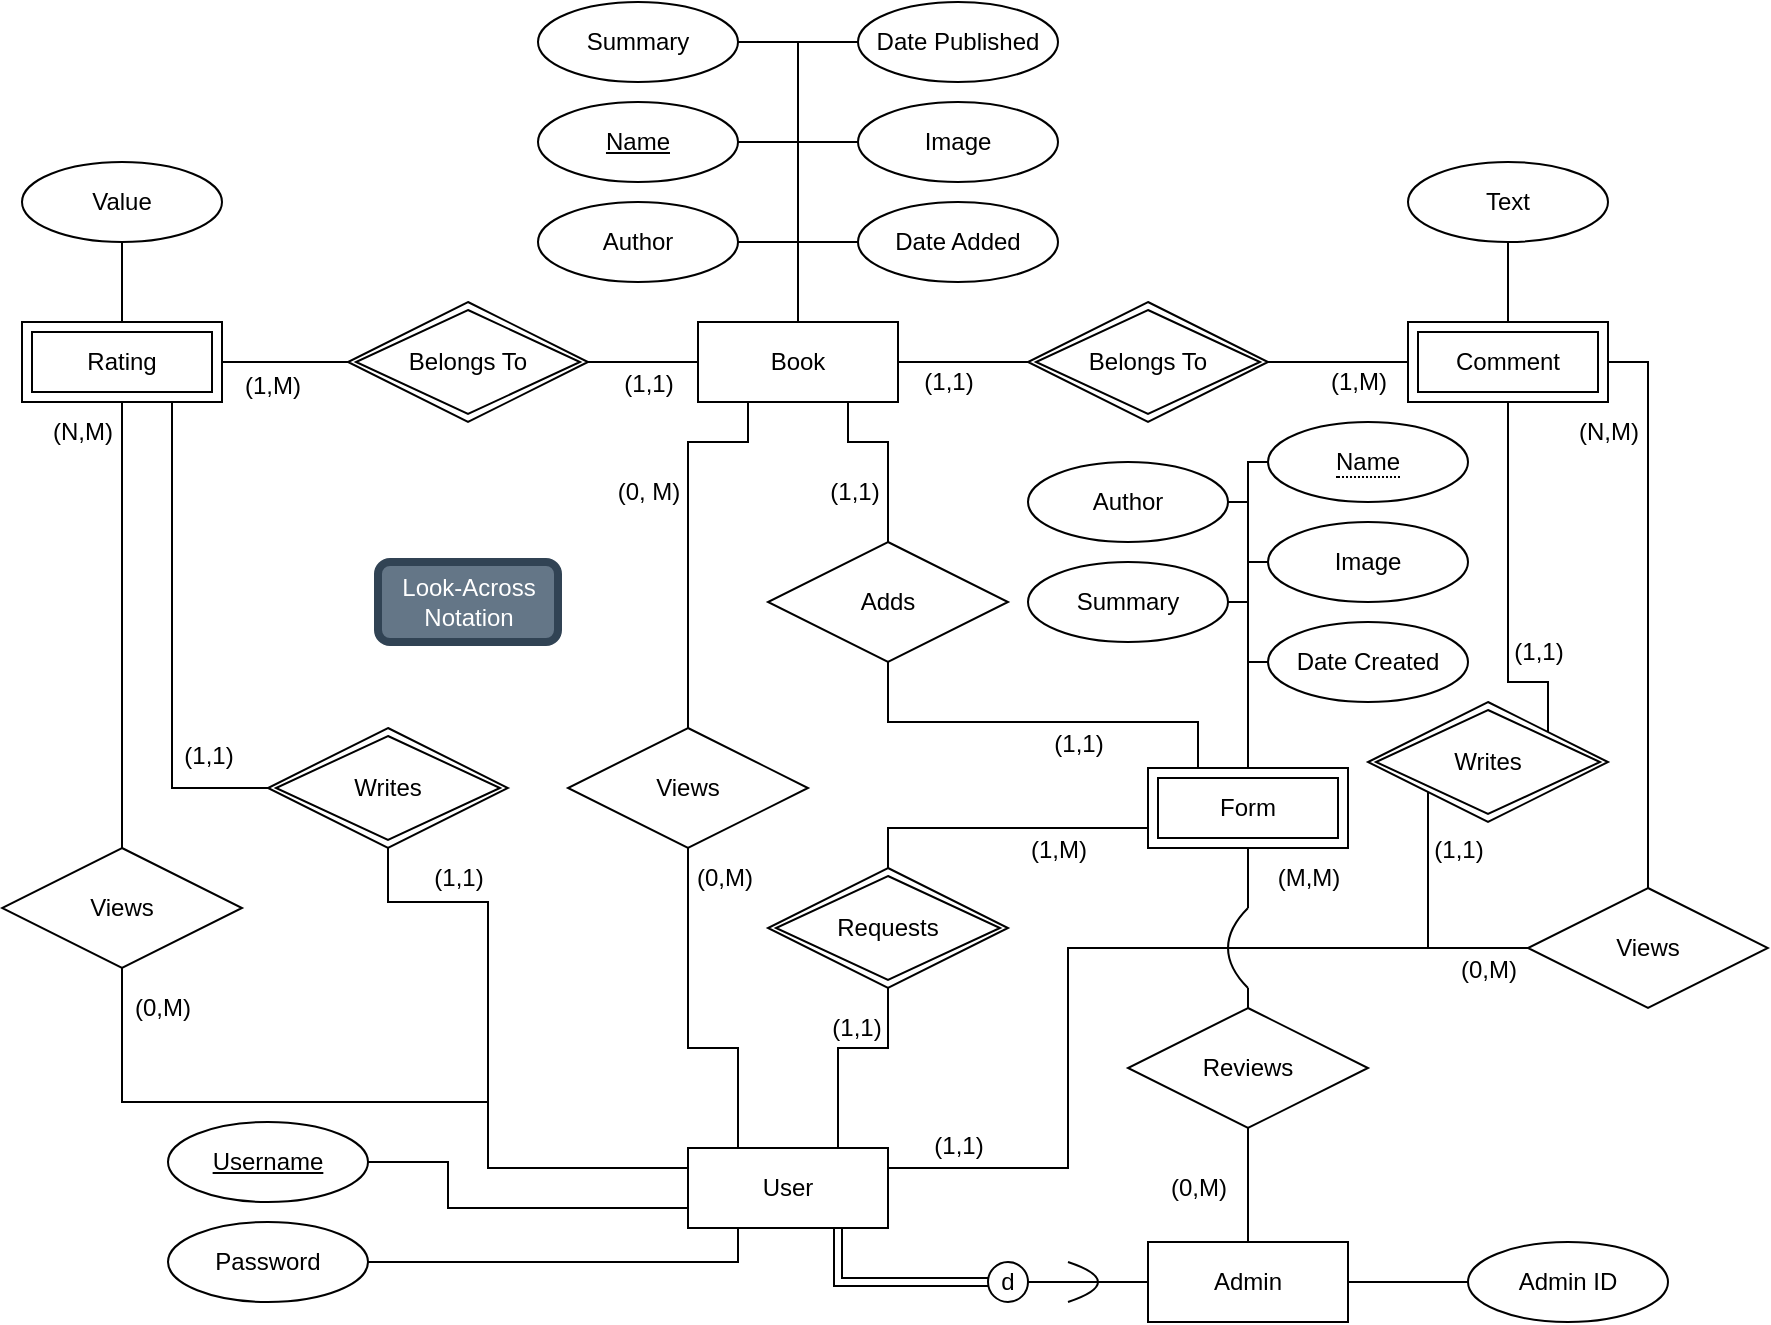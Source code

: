 <mxfile>
    <diagram id="R2lEEEUBdFMjLlhIrx00" name="Page-1">
        <mxGraphModel dx="405" dy="381" grid="1" gridSize="10" guides="1" tooltips="1" connect="1" arrows="1" fold="1" page="1" pageScale="1" pageWidth="1654" pageHeight="2336" math="0" shadow="0" extFonts="Permanent Marker^https://fonts.googleapis.com/css?family=Permanent+Marker">
            <root>
                <mxCell id="0"/>
                <mxCell id="1" parent="0"/>
                <mxCell id="_qxPgumP9IlU6FrScyzH-1" value="&lt;div&gt;Book&lt;/div&gt;" style="whiteSpace=wrap;html=1;align=center;" parent="1" vertex="1">
                    <mxGeometry x="375" y="350" width="100" height="40" as="geometry"/>
                </mxCell>
                <mxCell id="_qxPgumP9IlU6FrScyzH-5" style="edgeStyle=orthogonalEdgeStyle;rounded=0;orthogonalLoop=1;jettySize=auto;html=1;exitX=1;exitY=0.5;exitDx=0;exitDy=0;entryX=0.5;entryY=0;entryDx=0;entryDy=0;endArrow=none;endFill=0;" parent="1" source="_qxPgumP9IlU6FrScyzH-2" target="_qxPgumP9IlU6FrScyzH-1" edge="1">
                    <mxGeometry relative="1" as="geometry">
                        <mxPoint x="395" y="289.96" as="sourcePoint"/>
                        <mxPoint x="425" y="379.96" as="targetPoint"/>
                        <Array as="points">
                            <mxPoint x="425" y="260"/>
                        </Array>
                    </mxGeometry>
                </mxCell>
                <mxCell id="_qxPgumP9IlU6FrScyzH-2" value="Name" style="ellipse;whiteSpace=wrap;html=1;align=center;fontStyle=4;" parent="1" vertex="1">
                    <mxGeometry x="295" y="240" width="100" height="40" as="geometry"/>
                </mxCell>
                <mxCell id="_qxPgumP9IlU6FrScyzH-6" value="&lt;div&gt;Author&lt;/div&gt;" style="ellipse;whiteSpace=wrap;html=1;align=center;" parent="1" vertex="1">
                    <mxGeometry x="295" y="290" width="100" height="40" as="geometry"/>
                </mxCell>
                <mxCell id="_qxPgumP9IlU6FrScyzH-7" value="Date Added" style="ellipse;whiteSpace=wrap;html=1;align=center;" parent="1" vertex="1">
                    <mxGeometry x="455" y="290" width="100" height="40" as="geometry"/>
                </mxCell>
                <mxCell id="_qxPgumP9IlU6FrScyzH-10" value="" style="edgeStyle=orthogonalEdgeStyle;rounded=0;orthogonalLoop=1;jettySize=auto;html=1;exitX=1;exitY=0.5;exitDx=0;exitDy=0;entryX=0.5;entryY=0;entryDx=0;entryDy=0;endArrow=none;endFill=0;" parent="1" source="_qxPgumP9IlU6FrScyzH-6" target="_qxPgumP9IlU6FrScyzH-1" edge="1">
                    <mxGeometry relative="1" as="geometry">
                        <mxPoint x="535" y="310" as="sourcePoint"/>
                        <mxPoint x="455" y="380" as="targetPoint"/>
                        <Array as="points">
                            <mxPoint x="425" y="310"/>
                        </Array>
                    </mxGeometry>
                </mxCell>
                <mxCell id="_qxPgumP9IlU6FrScyzH-11" value="" style="edgeStyle=orthogonalEdgeStyle;rounded=0;orthogonalLoop=1;jettySize=auto;html=1;endArrow=none;endFill=0;entryX=0.5;entryY=0;entryDx=0;entryDy=0;exitX=0;exitY=0.5;exitDx=0;exitDy=0;" parent="1" source="_qxPgumP9IlU6FrScyzH-7" target="_qxPgumP9IlU6FrScyzH-1" edge="1">
                    <mxGeometry relative="1" as="geometry">
                        <mxPoint x="485" y="260" as="sourcePoint"/>
                        <mxPoint x="465" y="280" as="targetPoint"/>
                        <Array as="points">
                            <mxPoint x="455" y="310"/>
                            <mxPoint x="425" y="310"/>
                        </Array>
                    </mxGeometry>
                </mxCell>
                <mxCell id="_qxPgumP9IlU6FrScyzH-14" style="edgeStyle=orthogonalEdgeStyle;rounded=0;orthogonalLoop=1;jettySize=auto;html=1;exitX=0;exitY=0.5;exitDx=0;exitDy=0;entryX=0.5;entryY=0;entryDx=0;entryDy=0;endArrow=none;endFill=0;" parent="1" source="_qxPgumP9IlU6FrScyzH-12" target="_qxPgumP9IlU6FrScyzH-1" edge="1">
                    <mxGeometry relative="1" as="geometry"/>
                </mxCell>
                <mxCell id="_qxPgumP9IlU6FrScyzH-12" value="Image" style="ellipse;whiteSpace=wrap;html=1;align=center;" parent="1" vertex="1">
                    <mxGeometry x="455" y="240" width="100" height="40" as="geometry"/>
                </mxCell>
                <mxCell id="_qxPgumP9IlU6FrScyzH-16" value="Rating" style="shape=ext;margin=3;double=1;whiteSpace=wrap;html=1;align=center;" parent="1" vertex="1">
                    <mxGeometry x="37" y="350" width="100" height="40" as="geometry"/>
                </mxCell>
                <mxCell id="_qxPgumP9IlU6FrScyzH-17" value="&lt;div&gt;Comment&lt;/div&gt;" style="shape=ext;margin=3;double=1;whiteSpace=wrap;html=1;align=center;" parent="1" vertex="1">
                    <mxGeometry x="730" y="350" width="100" height="40" as="geometry"/>
                </mxCell>
                <mxCell id="_qxPgumP9IlU6FrScyzH-19" value="&lt;div&gt;Belongs To&lt;/div&gt;" style="shape=rhombus;double=1;perimeter=rhombusPerimeter;whiteSpace=wrap;html=1;align=center;" parent="1" vertex="1">
                    <mxGeometry x="200" y="340" width="120" height="60" as="geometry"/>
                </mxCell>
                <mxCell id="_qxPgumP9IlU6FrScyzH-20" value="Belongs To" style="shape=rhombus;double=1;perimeter=rhombusPerimeter;whiteSpace=wrap;html=1;align=center;" parent="1" vertex="1">
                    <mxGeometry x="540" y="340" width="120" height="60" as="geometry"/>
                </mxCell>
                <mxCell id="_qxPgumP9IlU6FrScyzH-21" value="" style="endArrow=none;html=1;rounded=0;exitX=1;exitY=0.5;exitDx=0;exitDy=0;entryX=0;entryY=0.5;entryDx=0;entryDy=0;" parent="1" source="_qxPgumP9IlU6FrScyzH-16" target="_qxPgumP9IlU6FrScyzH-19" edge="1">
                    <mxGeometry relative="1" as="geometry">
                        <mxPoint x="330" y="430" as="sourcePoint"/>
                        <mxPoint x="490" y="430" as="targetPoint"/>
                    </mxGeometry>
                </mxCell>
                <mxCell id="_qxPgumP9IlU6FrScyzH-22" value="" style="endArrow=none;html=1;rounded=0;exitX=1;exitY=0.5;exitDx=0;exitDy=0;entryX=0;entryY=0.5;entryDx=0;entryDy=0;" parent="1" source="_qxPgumP9IlU6FrScyzH-19" target="_qxPgumP9IlU6FrScyzH-1" edge="1">
                    <mxGeometry relative="1" as="geometry">
                        <mxPoint x="330" y="480" as="sourcePoint"/>
                        <mxPoint x="390" y="480" as="targetPoint"/>
                    </mxGeometry>
                </mxCell>
                <mxCell id="_qxPgumP9IlU6FrScyzH-23" value="" style="endArrow=none;html=1;rounded=0;exitX=1;exitY=0.5;exitDx=0;exitDy=0;entryX=0;entryY=0.5;entryDx=0;entryDy=0;" parent="1" source="_qxPgumP9IlU6FrScyzH-1" target="_qxPgumP9IlU6FrScyzH-20" edge="1">
                    <mxGeometry relative="1" as="geometry">
                        <mxPoint x="410" y="440" as="sourcePoint"/>
                        <mxPoint x="465" y="440" as="targetPoint"/>
                    </mxGeometry>
                </mxCell>
                <mxCell id="_qxPgumP9IlU6FrScyzH-24" value="" style="endArrow=none;html=1;rounded=0;exitX=1;exitY=0.5;exitDx=0;exitDy=0;entryX=0;entryY=0.5;entryDx=0;entryDy=0;" parent="1" source="_qxPgumP9IlU6FrScyzH-20" target="_qxPgumP9IlU6FrScyzH-17" edge="1">
                    <mxGeometry relative="1" as="geometry">
                        <mxPoint x="660" y="490" as="sourcePoint"/>
                        <mxPoint x="715" y="490" as="targetPoint"/>
                    </mxGeometry>
                </mxCell>
                <mxCell id="_qxPgumP9IlU6FrScyzH-26" value="Value" style="ellipse;whiteSpace=wrap;html=1;align=center;" parent="1" vertex="1">
                    <mxGeometry x="37" y="270" width="100" height="40" as="geometry"/>
                </mxCell>
                <mxCell id="_qxPgumP9IlU6FrScyzH-27" value="&lt;div&gt;Text&lt;/div&gt;" style="ellipse;whiteSpace=wrap;html=1;align=center;" parent="1" vertex="1">
                    <mxGeometry x="730" y="270" width="100" height="40" as="geometry"/>
                </mxCell>
                <mxCell id="_qxPgumP9IlU6FrScyzH-29" value="" style="endArrow=none;html=1;rounded=0;exitX=0.5;exitY=0;exitDx=0;exitDy=0;entryX=0.5;entryY=1;entryDx=0;entryDy=0;" parent="1" source="_qxPgumP9IlU6FrScyzH-16" target="_qxPgumP9IlU6FrScyzH-26" edge="1">
                    <mxGeometry relative="1" as="geometry">
                        <mxPoint x="157" y="360" as="sourcePoint"/>
                        <mxPoint x="217" y="360" as="targetPoint"/>
                    </mxGeometry>
                </mxCell>
                <mxCell id="_qxPgumP9IlU6FrScyzH-30" value="" style="endArrow=none;html=1;rounded=0;exitX=0.5;exitY=0;exitDx=0;exitDy=0;entryX=0.5;entryY=1;entryDx=0;entryDy=0;" parent="1" source="_qxPgumP9IlU6FrScyzH-17" target="_qxPgumP9IlU6FrScyzH-27" edge="1">
                    <mxGeometry relative="1" as="geometry">
                        <mxPoint x="781" y="355" as="sourcePoint"/>
                        <mxPoint x="781" y="315" as="targetPoint"/>
                    </mxGeometry>
                </mxCell>
                <mxCell id="_qxPgumP9IlU6FrScyzH-50" value="&lt;div&gt;Views&lt;/div&gt;" style="shape=rhombus;perimeter=rhombusPerimeter;whiteSpace=wrap;html=1;align=center;" parent="1" vertex="1">
                    <mxGeometry x="310" y="553" width="120" height="60" as="geometry"/>
                </mxCell>
                <mxCell id="_qxPgumP9IlU6FrScyzH-51" value="" style="endArrow=none;html=1;rounded=0;entryX=0.5;entryY=1;entryDx=0;entryDy=0;exitX=0.25;exitY=0;exitDx=0;exitDy=0;" parent="1" source="U-U-GfYKarlf4OOhgMv9-1" target="_qxPgumP9IlU6FrScyzH-50" edge="1">
                    <mxGeometry relative="1" as="geometry">
                        <mxPoint x="385" y="743" as="sourcePoint"/>
                        <mxPoint x="470" y="743" as="targetPoint"/>
                        <Array as="points">
                            <mxPoint x="395" y="713"/>
                            <mxPoint x="370" y="713"/>
                        </Array>
                    </mxGeometry>
                </mxCell>
                <mxCell id="_qxPgumP9IlU6FrScyzH-52" value="" style="endArrow=none;html=1;rounded=0;exitX=0.25;exitY=1;exitDx=0;exitDy=0;entryX=0.5;entryY=0;entryDx=0;entryDy=0;" parent="1" source="_qxPgumP9IlU6FrScyzH-1" target="_qxPgumP9IlU6FrScyzH-50" edge="1">
                    <mxGeometry relative="1" as="geometry">
                        <mxPoint x="200" y="490" as="sourcePoint"/>
                        <mxPoint x="360" y="490" as="targetPoint"/>
                        <Array as="points">
                            <mxPoint x="400" y="410"/>
                            <mxPoint x="370" y="410"/>
                        </Array>
                    </mxGeometry>
                </mxCell>
                <mxCell id="_qxPgumP9IlU6FrScyzH-53" value="Views" style="shape=rhombus;perimeter=rhombusPerimeter;whiteSpace=wrap;html=1;align=center;" parent="1" vertex="1">
                    <mxGeometry x="790" y="633" width="120" height="60" as="geometry"/>
                </mxCell>
                <mxCell id="_qxPgumP9IlU6FrScyzH-54" value="&lt;div&gt;Views&lt;/div&gt;" style="shape=rhombus;perimeter=rhombusPerimeter;whiteSpace=wrap;html=1;align=center;" parent="1" vertex="1">
                    <mxGeometry x="27" y="613" width="120" height="60" as="geometry"/>
                </mxCell>
                <mxCell id="_qxPgumP9IlU6FrScyzH-55" value="" style="endArrow=none;html=1;rounded=0;exitX=0.5;exitY=1;exitDx=0;exitDy=0;entryX=0;entryY=0.25;entryDx=0;entryDy=0;" parent="1" source="BT7zFztmOr8-_txrLHxJ-18" target="U-U-GfYKarlf4OOhgMv9-1" edge="1">
                    <mxGeometry relative="1" as="geometry">
                        <mxPoint x="160" y="663" as="sourcePoint"/>
                        <mxPoint x="350" y="773" as="targetPoint"/>
                        <Array as="points">
                            <mxPoint x="220" y="640"/>
                            <mxPoint x="270" y="640"/>
                            <mxPoint x="270" y="773"/>
                        </Array>
                    </mxGeometry>
                </mxCell>
                <mxCell id="_qxPgumP9IlU6FrScyzH-57" value="" style="endArrow=none;html=1;rounded=0;exitX=0;exitY=0.5;exitDx=0;exitDy=0;entryX=1;entryY=0.5;entryDx=0;entryDy=0;" parent="1" source="_qxPgumP9IlU6FrScyzH-53" edge="1">
                    <mxGeometry relative="1" as="geometry">
                        <mxPoint x="510" y="673" as="sourcePoint"/>
                        <mxPoint x="490" y="773" as="targetPoint"/>
                        <Array as="points">
                            <mxPoint x="560" y="663"/>
                            <mxPoint x="560" y="773"/>
                        </Array>
                    </mxGeometry>
                </mxCell>
                <mxCell id="_qxPgumP9IlU6FrScyzH-58" value="" style="endArrow=none;html=1;rounded=0;exitX=1;exitY=0.5;exitDx=0;exitDy=0;entryX=0.5;entryY=0;entryDx=0;entryDy=0;" parent="1" source="_qxPgumP9IlU6FrScyzH-17" target="_qxPgumP9IlU6FrScyzH-53" edge="1">
                    <mxGeometry relative="1" as="geometry">
                        <mxPoint x="640" y="590" as="sourcePoint"/>
                        <mxPoint x="800" y="420" as="targetPoint"/>
                        <Array as="points">
                            <mxPoint x="850" y="370"/>
                        </Array>
                    </mxGeometry>
                </mxCell>
                <mxCell id="_qxPgumP9IlU6FrScyzH-59" value="" style="endArrow=none;html=1;rounded=0;exitX=0.5;exitY=1;exitDx=0;exitDy=0;entryX=0.5;entryY=0;entryDx=0;entryDy=0;" parent="1" source="_qxPgumP9IlU6FrScyzH-16" target="_qxPgumP9IlU6FrScyzH-54" edge="1">
                    <mxGeometry relative="1" as="geometry">
                        <mxPoint x="61" y="390" as="sourcePoint"/>
                        <mxPoint x="56" y="628" as="targetPoint"/>
                        <Array as="points">
                            <mxPoint x="87" y="510"/>
                        </Array>
                    </mxGeometry>
                </mxCell>
                <mxCell id="_qxPgumP9IlU6FrScyzH-60" value="Form" style="shape=ext;margin=3;double=1;whiteSpace=wrap;html=1;align=center;" parent="1" vertex="1">
                    <mxGeometry x="600" y="573" width="100" height="40" as="geometry"/>
                </mxCell>
                <mxCell id="_qxPgumP9IlU6FrScyzH-62" value="&lt;div&gt;Requests&lt;/div&gt;" style="shape=rhombus;double=1;perimeter=rhombusPerimeter;whiteSpace=wrap;html=1;align=center;" parent="1" vertex="1">
                    <mxGeometry x="410" y="623" width="120" height="60" as="geometry"/>
                </mxCell>
                <mxCell id="_qxPgumP9IlU6FrScyzH-63" value="" style="endArrow=none;html=1;rounded=0;exitX=0.5;exitY=1;exitDx=0;exitDy=0;exitPerimeter=0;entryX=0.75;entryY=0;entryDx=0;entryDy=0;" parent="1" source="_qxPgumP9IlU6FrScyzH-62" target="U-U-GfYKarlf4OOhgMv9-1" edge="1">
                    <mxGeometry relative="1" as="geometry">
                        <mxPoint x="530" y="763" as="sourcePoint"/>
                        <mxPoint x="455" y="743" as="targetPoint"/>
                        <Array as="points">
                            <mxPoint x="470" y="713"/>
                            <mxPoint x="445" y="713"/>
                        </Array>
                    </mxGeometry>
                </mxCell>
                <mxCell id="_qxPgumP9IlU6FrScyzH-64" value="&lt;div&gt;Adds&lt;/div&gt;" style="shape=rhombus;perimeter=rhombusPerimeter;whiteSpace=wrap;html=1;align=center;" parent="1" vertex="1">
                    <mxGeometry x="410" y="460" width="120" height="60" as="geometry"/>
                </mxCell>
                <mxCell id="_qxPgumP9IlU6FrScyzH-66" value="" style="endArrow=none;html=1;rounded=0;exitX=0.5;exitY=1;exitDx=0;exitDy=0;entryX=0.25;entryY=0;entryDx=0;entryDy=0;" parent="1" source="_qxPgumP9IlU6FrScyzH-64" target="_qxPgumP9IlU6FrScyzH-60" edge="1">
                    <mxGeometry relative="1" as="geometry">
                        <mxPoint x="530" y="583" as="sourcePoint"/>
                        <mxPoint x="800" y="743" as="targetPoint"/>
                        <Array as="points">
                            <mxPoint x="470" y="550"/>
                            <mxPoint x="625" y="550"/>
                        </Array>
                    </mxGeometry>
                </mxCell>
                <mxCell id="_qxPgumP9IlU6FrScyzH-67" value="" style="endArrow=none;html=1;rounded=0;exitX=0.5;exitY=0;exitDx=0;exitDy=0;entryX=0;entryY=0.75;entryDx=0;entryDy=0;" parent="1" source="_qxPgumP9IlU6FrScyzH-62" target="_qxPgumP9IlU6FrScyzH-60" edge="1">
                    <mxGeometry relative="1" as="geometry">
                        <mxPoint x="650" y="743" as="sourcePoint"/>
                        <mxPoint x="810" y="743" as="targetPoint"/>
                        <Array as="points">
                            <mxPoint x="470" y="603"/>
                            <mxPoint x="560" y="603"/>
                        </Array>
                    </mxGeometry>
                </mxCell>
                <mxCell id="_qxPgumP9IlU6FrScyzH-95" value="" style="endArrow=none;html=1;rounded=0;exitX=0.5;exitY=0;exitDx=0;exitDy=0;" parent="1" source="BT7zFztmOr8-_txrLHxJ-29" edge="1">
                    <mxGeometry relative="1" as="geometry">
                        <mxPoint x="650" y="740" as="sourcePoint"/>
                        <mxPoint x="650" y="683" as="targetPoint"/>
                    </mxGeometry>
                </mxCell>
                <mxCell id="_qxPgumP9IlU6FrScyzH-96" value="" style="endArrow=none;html=1;rounded=0;curved=1;" parent="1" edge="1">
                    <mxGeometry relative="1" as="geometry">
                        <mxPoint x="650" y="683" as="sourcePoint"/>
                        <mxPoint x="650" y="643" as="targetPoint"/>
                        <Array as="points">
                            <mxPoint x="630" y="663"/>
                        </Array>
                    </mxGeometry>
                </mxCell>
                <mxCell id="_qxPgumP9IlU6FrScyzH-97" value="" style="endArrow=none;html=1;rounded=0;exitX=0.5;exitY=1;exitDx=0;exitDy=0;" parent="1" source="_qxPgumP9IlU6FrScyzH-60" edge="1">
                    <mxGeometry relative="1" as="geometry">
                        <mxPoint x="660" y="823" as="sourcePoint"/>
                        <mxPoint x="650" y="643" as="targetPoint"/>
                    </mxGeometry>
                </mxCell>
                <mxCell id="_qxPgumP9IlU6FrScyzH-98" value="" style="endArrow=none;html=1;rounded=0;exitX=0.5;exitY=0;exitDx=0;exitDy=0;entryX=0.75;entryY=1;entryDx=0;entryDy=0;" parent="1" source="_qxPgumP9IlU6FrScyzH-64" target="_qxPgumP9IlU6FrScyzH-1" edge="1">
                    <mxGeometry relative="1" as="geometry">
                        <mxPoint x="470" y="430" as="sourcePoint"/>
                        <mxPoint x="630" y="430" as="targetPoint"/>
                        <Array as="points">
                            <mxPoint x="470" y="410"/>
                            <mxPoint x="450" y="410"/>
                        </Array>
                    </mxGeometry>
                </mxCell>
                <mxCell id="U-U-GfYKarlf4OOhgMv9-1" value="User" style="whiteSpace=wrap;html=1;align=center;" parent="1" vertex="1">
                    <mxGeometry x="370" y="763" width="100" height="40" as="geometry"/>
                </mxCell>
                <mxCell id="U-U-GfYKarlf4OOhgMv9-13" value="Image" style="ellipse;whiteSpace=wrap;html=1;align=center;" parent="1" vertex="1">
                    <mxGeometry x="660" y="450" width="100" height="40" as="geometry"/>
                </mxCell>
                <mxCell id="U-U-GfYKarlf4OOhgMv9-15" value="&lt;span style=&quot;border-bottom: 1px dotted;&quot;&gt;Name&lt;/span&gt;" style="ellipse;whiteSpace=wrap;html=1;align=center;" parent="1" vertex="1">
                    <mxGeometry x="660" y="400" width="100" height="40" as="geometry"/>
                </mxCell>
                <mxCell id="U-U-GfYKarlf4OOhgMv9-18" value="Author" style="ellipse;whiteSpace=wrap;html=1;align=center;" parent="1" vertex="1">
                    <mxGeometry x="540" y="420" width="100" height="40" as="geometry"/>
                </mxCell>
                <mxCell id="U-U-GfYKarlf4OOhgMv9-19" value="Date Created" style="ellipse;whiteSpace=wrap;html=1;align=center;" parent="1" vertex="1">
                    <mxGeometry x="660" y="500" width="100" height="40" as="geometry"/>
                </mxCell>
                <mxCell id="U-U-GfYKarlf4OOhgMv9-20" value="Summary" style="ellipse;whiteSpace=wrap;html=1;align=center;" parent="1" vertex="1">
                    <mxGeometry x="540" y="470" width="100" height="40" as="geometry"/>
                </mxCell>
                <mxCell id="U-U-GfYKarlf4OOhgMv9-21" value="&lt;div&gt;Summary&lt;/div&gt;" style="ellipse;whiteSpace=wrap;html=1;align=center;" parent="1" vertex="1">
                    <mxGeometry x="295" y="190" width="100" height="40" as="geometry"/>
                </mxCell>
                <mxCell id="U-U-GfYKarlf4OOhgMv9-22" value="" style="endArrow=none;html=1;rounded=0;exitX=0.5;exitY=0;exitDx=0;exitDy=0;entryX=1;entryY=0.5;entryDx=0;entryDy=0;" parent="1" source="_qxPgumP9IlU6FrScyzH-1" target="U-U-GfYKarlf4OOhgMv9-21" edge="1">
                    <mxGeometry relative="1" as="geometry">
                        <mxPoint x="430" y="260" as="sourcePoint"/>
                        <mxPoint x="690" y="210" as="targetPoint"/>
                        <Array as="points">
                            <mxPoint x="425" y="210"/>
                        </Array>
                    </mxGeometry>
                </mxCell>
                <mxCell id="U-U-GfYKarlf4OOhgMv9-23" value="" style="endArrow=none;html=1;rounded=0;exitX=1;exitY=0.5;exitDx=0;exitDy=0;entryX=0.5;entryY=0;entryDx=0;entryDy=0;" parent="1" source="U-U-GfYKarlf4OOhgMv9-20" target="_qxPgumP9IlU6FrScyzH-60" edge="1">
                    <mxGeometry relative="1" as="geometry">
                        <mxPoint x="640" y="530" as="sourcePoint"/>
                        <mxPoint x="800" y="530" as="targetPoint"/>
                        <Array as="points">
                            <mxPoint x="650" y="490"/>
                        </Array>
                    </mxGeometry>
                </mxCell>
                <mxCell id="U-U-GfYKarlf4OOhgMv9-24" value="" style="endArrow=none;html=1;rounded=0;exitX=1;exitY=0.5;exitDx=0;exitDy=0;entryX=0.5;entryY=0;entryDx=0;entryDy=0;" parent="1" source="U-U-GfYKarlf4OOhgMv9-18" target="_qxPgumP9IlU6FrScyzH-60" edge="1">
                    <mxGeometry relative="1" as="geometry">
                        <mxPoint x="480" y="530" as="sourcePoint"/>
                        <mxPoint x="640" y="530" as="targetPoint"/>
                        <Array as="points">
                            <mxPoint x="650" y="440"/>
                        </Array>
                    </mxGeometry>
                </mxCell>
                <mxCell id="U-U-GfYKarlf4OOhgMv9-25" value="" style="endArrow=none;html=1;rounded=0;exitX=0;exitY=0.5;exitDx=0;exitDy=0;entryX=0.5;entryY=0;entryDx=0;entryDy=0;" parent="1" source="U-U-GfYKarlf4OOhgMv9-19" target="_qxPgumP9IlU6FrScyzH-60" edge="1">
                    <mxGeometry relative="1" as="geometry">
                        <mxPoint x="570" y="550" as="sourcePoint"/>
                        <mxPoint x="730" y="550" as="targetPoint"/>
                        <Array as="points">
                            <mxPoint x="650" y="520"/>
                        </Array>
                    </mxGeometry>
                </mxCell>
                <mxCell id="U-U-GfYKarlf4OOhgMv9-26" value="" style="endArrow=none;html=1;rounded=0;exitX=0;exitY=0.5;exitDx=0;exitDy=0;entryX=0.5;entryY=0;entryDx=0;entryDy=0;" parent="1" source="U-U-GfYKarlf4OOhgMv9-13" target="_qxPgumP9IlU6FrScyzH-60" edge="1">
                    <mxGeometry relative="1" as="geometry">
                        <mxPoint x="590" y="560" as="sourcePoint"/>
                        <mxPoint x="750" y="560" as="targetPoint"/>
                        <Array as="points">
                            <mxPoint x="650" y="470"/>
                        </Array>
                    </mxGeometry>
                </mxCell>
                <mxCell id="U-U-GfYKarlf4OOhgMv9-27" value="" style="endArrow=none;html=1;rounded=0;exitX=0.5;exitY=0;exitDx=0;exitDy=0;entryX=0;entryY=0.5;entryDx=0;entryDy=0;" parent="1" source="_qxPgumP9IlU6FrScyzH-60" target="U-U-GfYKarlf4OOhgMv9-15" edge="1">
                    <mxGeometry relative="1" as="geometry">
                        <mxPoint x="690" y="560" as="sourcePoint"/>
                        <mxPoint x="850" y="560" as="targetPoint"/>
                        <Array as="points">
                            <mxPoint x="650" y="420"/>
                        </Array>
                    </mxGeometry>
                </mxCell>
                <mxCell id="U-U-GfYKarlf4OOhgMv9-28" value="&lt;div&gt;Look-Across&lt;/div&gt;&lt;div&gt;Notation&lt;/div&gt;" style="text;html=1;align=center;verticalAlign=middle;resizable=0;points=[];autosize=1;strokeColor=#314354;fillColor=#647687;rounded=1;glass=0;fontColor=#ffffff;strokeWidth=4;" parent="1" vertex="1">
                    <mxGeometry x="215" y="470" width="90" height="40" as="geometry"/>
                </mxCell>
                <mxCell id="BT7zFztmOr8-_txrLHxJ-1" value="Date Published" style="ellipse;whiteSpace=wrap;html=1;align=center;" parent="1" vertex="1">
                    <mxGeometry x="455" y="190" width="100" height="40" as="geometry"/>
                </mxCell>
                <mxCell id="BT7zFztmOr8-_txrLHxJ-2" value="" style="endArrow=none;html=1;rounded=0;exitX=0.5;exitY=0;exitDx=0;exitDy=0;entryX=0;entryY=0.5;entryDx=0;entryDy=0;" parent="1" source="_qxPgumP9IlU6FrScyzH-1" target="BT7zFztmOr8-_txrLHxJ-1" edge="1">
                    <mxGeometry relative="1" as="geometry">
                        <mxPoint x="640" y="370" as="sourcePoint"/>
                        <mxPoint x="610" y="230" as="targetPoint"/>
                        <Array as="points">
                            <mxPoint x="425" y="210"/>
                        </Array>
                    </mxGeometry>
                </mxCell>
                <mxCell id="BT7zFztmOr8-_txrLHxJ-3" value="Password" style="ellipse;whiteSpace=wrap;html=1;align=center;" parent="1" vertex="1">
                    <mxGeometry x="110" y="800" width="100" height="40" as="geometry"/>
                </mxCell>
                <mxCell id="BT7zFztmOr8-_txrLHxJ-6" value="" style="endArrow=none;html=1;rounded=0;exitX=1;exitY=0.5;exitDx=0;exitDy=0;entryX=0;entryY=0.75;entryDx=0;entryDy=0;" parent="1" source="BT7zFztmOr8-_txrLHxJ-12" target="U-U-GfYKarlf4OOhgMv9-1" edge="1">
                    <mxGeometry relative="1" as="geometry">
                        <mxPoint x="140" y="930" as="sourcePoint"/>
                        <mxPoint x="300" y="930" as="targetPoint"/>
                        <Array as="points">
                            <mxPoint x="250" y="770"/>
                            <mxPoint x="250" y="793"/>
                        </Array>
                    </mxGeometry>
                </mxCell>
                <mxCell id="BT7zFztmOr8-_txrLHxJ-12" value="&lt;div&gt;Username&lt;/div&gt;" style="ellipse;whiteSpace=wrap;html=1;align=center;fontStyle=4;" parent="1" vertex="1">
                    <mxGeometry x="110" y="750" width="100" height="40" as="geometry"/>
                </mxCell>
                <mxCell id="BT7zFztmOr8-_txrLHxJ-16" value="" style="endArrow=none;html=1;rounded=0;entryX=1;entryY=0.5;entryDx=0;entryDy=0;exitX=0.25;exitY=1;exitDx=0;exitDy=0;" parent="1" source="U-U-GfYKarlf4OOhgMv9-1" target="BT7zFztmOr8-_txrLHxJ-3" edge="1">
                    <mxGeometry relative="1" as="geometry">
                        <mxPoint x="390" y="810" as="sourcePoint"/>
                        <mxPoint x="250" y="870" as="targetPoint"/>
                        <Array as="points">
                            <mxPoint x="395" y="820"/>
                        </Array>
                    </mxGeometry>
                </mxCell>
                <mxCell id="BT7zFztmOr8-_txrLHxJ-18" value="Writes" style="shape=rhombus;double=1;perimeter=rhombusPerimeter;whiteSpace=wrap;html=1;align=center;" parent="1" vertex="1">
                    <mxGeometry x="160" y="553" width="120" height="60" as="geometry"/>
                </mxCell>
                <mxCell id="BT7zFztmOr8-_txrLHxJ-19" value="" style="endArrow=none;html=1;rounded=0;exitX=0.5;exitY=1;exitDx=0;exitDy=0;" parent="1" source="_qxPgumP9IlU6FrScyzH-54" edge="1">
                    <mxGeometry relative="1" as="geometry">
                        <mxPoint x="220" y="670" as="sourcePoint"/>
                        <mxPoint x="270" y="740" as="targetPoint"/>
                        <Array as="points">
                            <mxPoint x="87" y="740"/>
                        </Array>
                    </mxGeometry>
                </mxCell>
                <mxCell id="BT7zFztmOr8-_txrLHxJ-20" value="" style="endArrow=none;html=1;rounded=0;exitX=0;exitY=0.5;exitDx=0;exitDy=0;entryX=0.75;entryY=1;entryDx=0;entryDy=0;" parent="1" source="BT7zFztmOr8-_txrLHxJ-18" target="_qxPgumP9IlU6FrScyzH-16" edge="1">
                    <mxGeometry relative="1" as="geometry">
                        <mxPoint x="330" y="620" as="sourcePoint"/>
                        <mxPoint x="490" y="620" as="targetPoint"/>
                        <Array as="points">
                            <mxPoint x="112" y="583"/>
                        </Array>
                    </mxGeometry>
                </mxCell>
                <mxCell id="BT7zFztmOr8-_txrLHxJ-21" value="Writes" style="shape=rhombus;double=1;perimeter=rhombusPerimeter;whiteSpace=wrap;html=1;align=center;" parent="1" vertex="1">
                    <mxGeometry x="710" y="540" width="120" height="60" as="geometry"/>
                </mxCell>
                <mxCell id="BT7zFztmOr8-_txrLHxJ-22" value="" style="endArrow=none;html=1;rounded=0;entryX=0;entryY=1;entryDx=0;entryDy=0;exitX=1;exitY=0.25;exitDx=0;exitDy=0;movable=1;resizable=1;rotatable=1;deletable=1;editable=1;locked=0;connectable=1;" parent="1" source="U-U-GfYKarlf4OOhgMv9-1" target="BT7zFztmOr8-_txrLHxJ-21" edge="1">
                    <mxGeometry relative="1" as="geometry">
                        <mxPoint x="490" y="773" as="sourcePoint"/>
                        <mxPoint x="890" y="710" as="targetPoint"/>
                        <Array as="points">
                            <mxPoint x="560" y="773"/>
                            <mxPoint x="560" y="663"/>
                            <mxPoint x="740" y="663"/>
                        </Array>
                    </mxGeometry>
                </mxCell>
                <mxCell id="BT7zFztmOr8-_txrLHxJ-23" value="" style="endArrow=none;html=1;rounded=0;exitX=1;exitY=0;exitDx=0;exitDy=0;entryX=0.5;entryY=1;entryDx=0;entryDy=0;" parent="1" source="BT7zFztmOr8-_txrLHxJ-21" target="_qxPgumP9IlU6FrScyzH-17" edge="1">
                    <mxGeometry relative="1" as="geometry">
                        <mxPoint x="890" y="540" as="sourcePoint"/>
                        <mxPoint x="1050" y="540" as="targetPoint"/>
                        <Array as="points">
                            <mxPoint x="800" y="530"/>
                            <mxPoint x="780" y="530"/>
                        </Array>
                    </mxGeometry>
                </mxCell>
                <mxCell id="BT7zFztmOr8-_txrLHxJ-29" value="Reviews" style="shape=rhombus;perimeter=rhombusPerimeter;whiteSpace=wrap;html=1;align=center;" parent="1" vertex="1">
                    <mxGeometry x="590" y="693" width="120" height="60" as="geometry"/>
                </mxCell>
                <mxCell id="BT7zFztmOr8-_txrLHxJ-34" value="" style="endArrow=none;html=1;rounded=0;exitX=0.5;exitY=1;exitDx=0;exitDy=0;entryX=0.5;entryY=0;entryDx=0;entryDy=0;" parent="1" source="BT7zFztmOr8-_txrLHxJ-29" target="KOw9cbq6wgXpMp82OLrG-1" edge="1">
                    <mxGeometry relative="1" as="geometry">
                        <mxPoint x="630" y="930" as="sourcePoint"/>
                        <mxPoint x="715" y="790" as="targetPoint"/>
                        <Array as="points"/>
                    </mxGeometry>
                </mxCell>
                <mxCell id="KOw9cbq6wgXpMp82OLrG-1" value="Admin" style="whiteSpace=wrap;html=1;align=center;" parent="1" vertex="1">
                    <mxGeometry x="600" y="810" width="100" height="40" as="geometry"/>
                </mxCell>
                <mxCell id="KOw9cbq6wgXpMp82OLrG-5" value="" style="shape=link;html=1;rounded=0;exitX=0.75;exitY=1;exitDx=0;exitDy=0;entryX=0;entryY=0.5;entryDx=0;entryDy=0;" parent="1" source="U-U-GfYKarlf4OOhgMv9-1" target="KOw9cbq6wgXpMp82OLrG-6" edge="1">
                    <mxGeometry width="100" relative="1" as="geometry">
                        <mxPoint x="450" y="900" as="sourcePoint"/>
                        <mxPoint x="490" y="840" as="targetPoint"/>
                        <Array as="points">
                            <mxPoint x="445" y="830"/>
                        </Array>
                    </mxGeometry>
                </mxCell>
                <mxCell id="KOw9cbq6wgXpMp82OLrG-6" value="d" style="ellipse;whiteSpace=wrap;html=1;aspect=fixed;" parent="1" vertex="1">
                    <mxGeometry x="520" y="820" width="20" height="20" as="geometry"/>
                </mxCell>
                <mxCell id="KOw9cbq6wgXpMp82OLrG-8" value="" style="endArrow=none;html=1;rounded=0;exitX=1;exitY=0.5;exitDx=0;exitDy=0;entryX=0;entryY=0.5;entryDx=0;entryDy=0;" parent="1" source="KOw9cbq6wgXpMp82OLrG-6" target="KOw9cbq6wgXpMp82OLrG-1" edge="1">
                    <mxGeometry relative="1" as="geometry">
                        <mxPoint x="560" y="850" as="sourcePoint"/>
                        <mxPoint x="720" y="850" as="targetPoint"/>
                    </mxGeometry>
                </mxCell>
                <mxCell id="KOw9cbq6wgXpMp82OLrG-9" value="" style="endArrow=none;html=1;rounded=0;curved=1;" parent="1" edge="1">
                    <mxGeometry relative="1" as="geometry">
                        <mxPoint x="560" y="820" as="sourcePoint"/>
                        <mxPoint x="560" y="840" as="targetPoint"/>
                        <Array as="points">
                            <mxPoint x="590" y="830"/>
                        </Array>
                    </mxGeometry>
                </mxCell>
                <mxCell id="KOw9cbq6wgXpMp82OLrG-10" value="Admin ID" style="ellipse;whiteSpace=wrap;html=1;align=center;" parent="1" vertex="1">
                    <mxGeometry x="760" y="810" width="100" height="40" as="geometry"/>
                </mxCell>
                <mxCell id="KOw9cbq6wgXpMp82OLrG-13" value="" style="endArrow=none;html=1;rounded=0;entryX=1;entryY=0.5;entryDx=0;entryDy=0;exitX=0;exitY=0.5;exitDx=0;exitDy=0;" parent="1" source="KOw9cbq6wgXpMp82OLrG-10" target="KOw9cbq6wgXpMp82OLrG-1" edge="1">
                    <mxGeometry relative="1" as="geometry">
                        <mxPoint x="720" y="850" as="sourcePoint"/>
                        <mxPoint x="760" y="957" as="targetPoint"/>
                        <Array as="points"/>
                    </mxGeometry>
                </mxCell>
                <mxCell id="2" value="(0,M)" style="text;html=1;align=center;verticalAlign=middle;resizable=0;points=[];autosize=1;strokeColor=none;fillColor=none;" vertex="1" parent="1">
                    <mxGeometry x="600" y="768" width="50" height="30" as="geometry"/>
                </mxCell>
                <mxCell id="3" value="(M,M)" style="text;html=1;align=center;verticalAlign=middle;resizable=0;points=[];autosize=1;strokeColor=none;fillColor=none;" vertex="1" parent="1">
                    <mxGeometry x="655" y="613" width="50" height="30" as="geometry"/>
                </mxCell>
                <mxCell id="6" value="(1,1)" style="text;html=1;align=center;verticalAlign=middle;resizable=0;points=[];autosize=1;strokeColor=none;fillColor=none;" vertex="1" parent="1">
                    <mxGeometry x="230" y="613" width="50" height="30" as="geometry"/>
                </mxCell>
                <mxCell id="9" value="(1,1)" style="text;html=1;align=center;verticalAlign=middle;resizable=0;points=[];autosize=1;strokeColor=none;fillColor=none;" vertex="1" parent="1">
                    <mxGeometry x="480" y="747" width="50" height="30" as="geometry"/>
                </mxCell>
                <mxCell id="11" value="(1,1)" style="text;html=1;align=center;verticalAlign=middle;resizable=0;points=[];autosize=1;strokeColor=none;fillColor=none;" vertex="1" parent="1">
                    <mxGeometry x="429" y="688" width="50" height="30" as="geometry"/>
                </mxCell>
                <mxCell id="13" value="(0,M)" style="text;html=1;align=center;verticalAlign=middle;resizable=0;points=[];autosize=1;strokeColor=none;fillColor=none;" vertex="1" parent="1">
                    <mxGeometry x="82" y="678" width="50" height="30" as="geometry"/>
                </mxCell>
                <mxCell id="14" value="(0,M)" style="text;html=1;align=center;verticalAlign=middle;resizable=0;points=[];autosize=1;strokeColor=none;fillColor=none;" vertex="1" parent="1">
                    <mxGeometry x="363" y="613" width="50" height="30" as="geometry"/>
                </mxCell>
                <mxCell id="15" value="(0,M)" style="text;html=1;align=center;verticalAlign=middle;resizable=0;points=[];autosize=1;strokeColor=none;fillColor=none;" vertex="1" parent="1">
                    <mxGeometry x="745" y="659" width="50" height="30" as="geometry"/>
                </mxCell>
                <mxCell id="16" value="(1,1)" style="text;html=1;align=center;verticalAlign=middle;resizable=0;points=[];autosize=1;strokeColor=none;fillColor=none;" vertex="1" parent="1">
                    <mxGeometry x="730" y="599" width="50" height="30" as="geometry"/>
                </mxCell>
                <mxCell id="17" value="(1,1)" style="text;html=1;align=center;verticalAlign=middle;resizable=0;points=[];autosize=1;strokeColor=none;fillColor=none;" vertex="1" parent="1">
                    <mxGeometry x="770" y="500" width="50" height="30" as="geometry"/>
                </mxCell>
                <mxCell id="18" value="(N,M)" style="text;html=1;align=center;verticalAlign=middle;resizable=0;points=[];autosize=1;strokeColor=none;fillColor=none;" vertex="1" parent="1">
                    <mxGeometry x="805" y="390" width="50" height="30" as="geometry"/>
                </mxCell>
                <mxCell id="19" value="(1,1)" style="text;html=1;align=center;verticalAlign=middle;resizable=0;points=[];autosize=1;strokeColor=none;fillColor=none;" vertex="1" parent="1">
                    <mxGeometry x="105" y="552" width="50" height="30" as="geometry"/>
                </mxCell>
                <mxCell id="20" value="(N,M)" style="text;html=1;align=center;verticalAlign=middle;resizable=0;points=[];autosize=1;strokeColor=none;fillColor=none;" vertex="1" parent="1">
                    <mxGeometry x="42" y="390" width="50" height="30" as="geometry"/>
                </mxCell>
                <mxCell id="21" value="(1,M)" style="text;html=1;align=center;verticalAlign=middle;resizable=0;points=[];autosize=1;strokeColor=none;fillColor=none;" vertex="1" parent="1">
                    <mxGeometry x="137" y="367" width="50" height="30" as="geometry"/>
                </mxCell>
                <mxCell id="22" value="(1,1)" style="text;html=1;align=center;verticalAlign=middle;resizable=0;points=[];autosize=1;strokeColor=none;fillColor=none;" vertex="1" parent="1">
                    <mxGeometry x="325" y="366" width="50" height="30" as="geometry"/>
                </mxCell>
                <mxCell id="23" value="(1,1)" style="text;html=1;align=center;verticalAlign=middle;resizable=0;points=[];autosize=1;strokeColor=none;fillColor=none;" vertex="1" parent="1">
                    <mxGeometry x="475" y="365" width="50" height="30" as="geometry"/>
                </mxCell>
                <mxCell id="27" value="(1,M)" style="text;html=1;align=center;verticalAlign=middle;resizable=0;points=[];autosize=1;strokeColor=none;fillColor=none;" vertex="1" parent="1">
                    <mxGeometry x="680" y="365" width="50" height="30" as="geometry"/>
                </mxCell>
                <mxCell id="29" value="(1,M)" style="text;html=1;align=center;verticalAlign=middle;resizable=0;points=[];autosize=1;strokeColor=none;fillColor=none;" vertex="1" parent="1">
                    <mxGeometry x="530" y="599" width="50" height="30" as="geometry"/>
                </mxCell>
                <mxCell id="30" value="(1,1)" style="text;html=1;align=center;verticalAlign=middle;resizable=0;points=[];autosize=1;strokeColor=none;fillColor=none;" vertex="1" parent="1">
                    <mxGeometry x="540" y="546" width="50" height="30" as="geometry"/>
                </mxCell>
                <mxCell id="31" value="(1,1)" style="text;html=1;align=center;verticalAlign=middle;resizable=0;points=[];autosize=1;strokeColor=none;fillColor=none;" vertex="1" parent="1">
                    <mxGeometry x="428" y="420" width="50" height="30" as="geometry"/>
                </mxCell>
                <mxCell id="32" value="(0, M)" style="text;html=1;align=center;verticalAlign=middle;resizable=0;points=[];autosize=1;strokeColor=none;fillColor=none;" vertex="1" parent="1">
                    <mxGeometry x="325" y="420" width="50" height="30" as="geometry"/>
                </mxCell>
            </root>
        </mxGraphModel>
    </diagram>
</mxfile>